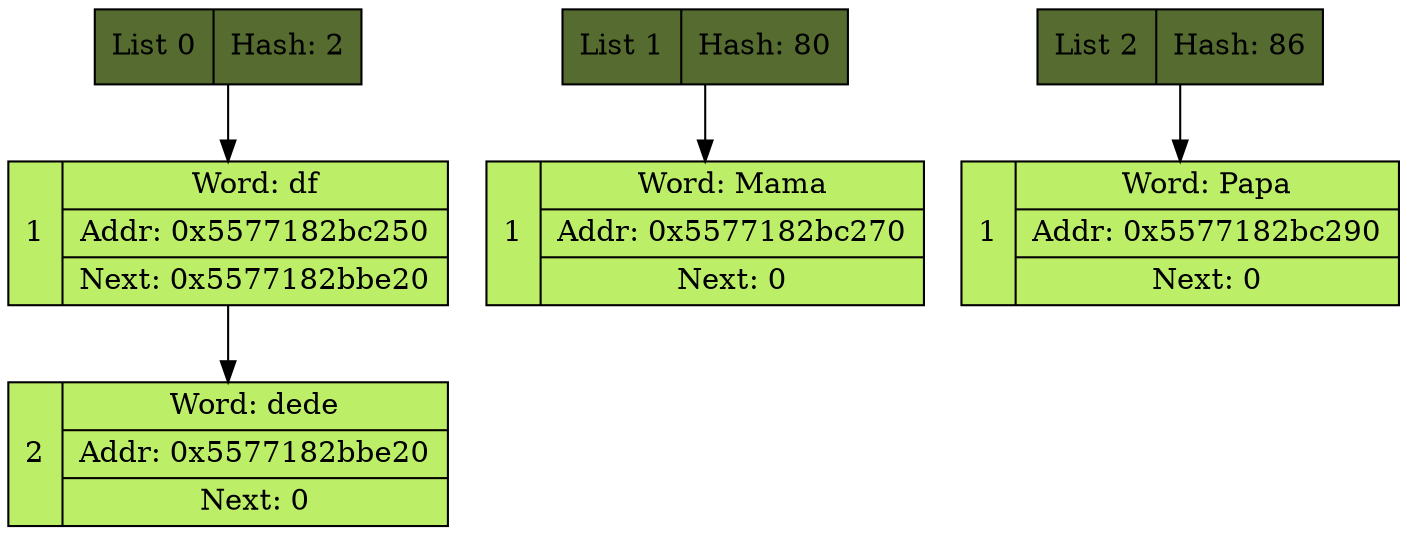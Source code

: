digraph 
{
 2 [shape=record, fillcolor = darkolivegreen, style = filled, label = "List 0 | Hash: 2"]
 df [shape=record, fillcolor = darkolivegreen2, style = filled, label = " 1 | {Word: df| Addr: 0x5577182bc250| Next: 0x5577182bbe20} "]
 dede [shape=record, fillcolor = darkolivegreen2, style = filled, label = " 2 | {Word: dede| Addr: 0x5577182bbe20| Next: 0} "]
 df -> dede;
 2 -> df; 

 80 [shape=record, fillcolor = darkolivegreen, style = filled, label = "List 1 | Hash: 80"]
 Mama [shape=record, fillcolor = darkolivegreen2, style = filled, label = " 1 | {Word: Mama| Addr: 0x5577182bc270| Next: 0} "]
 80 -> Mama; 

 86 [shape=record, fillcolor = darkolivegreen, style = filled, label = "List 2 | Hash: 86"]
 Papa [shape=record, fillcolor = darkolivegreen2, style = filled, label = " 1 | {Word: Papa| Addr: 0x5577182bc290| Next: 0} "]
 86 -> Papa; 

}